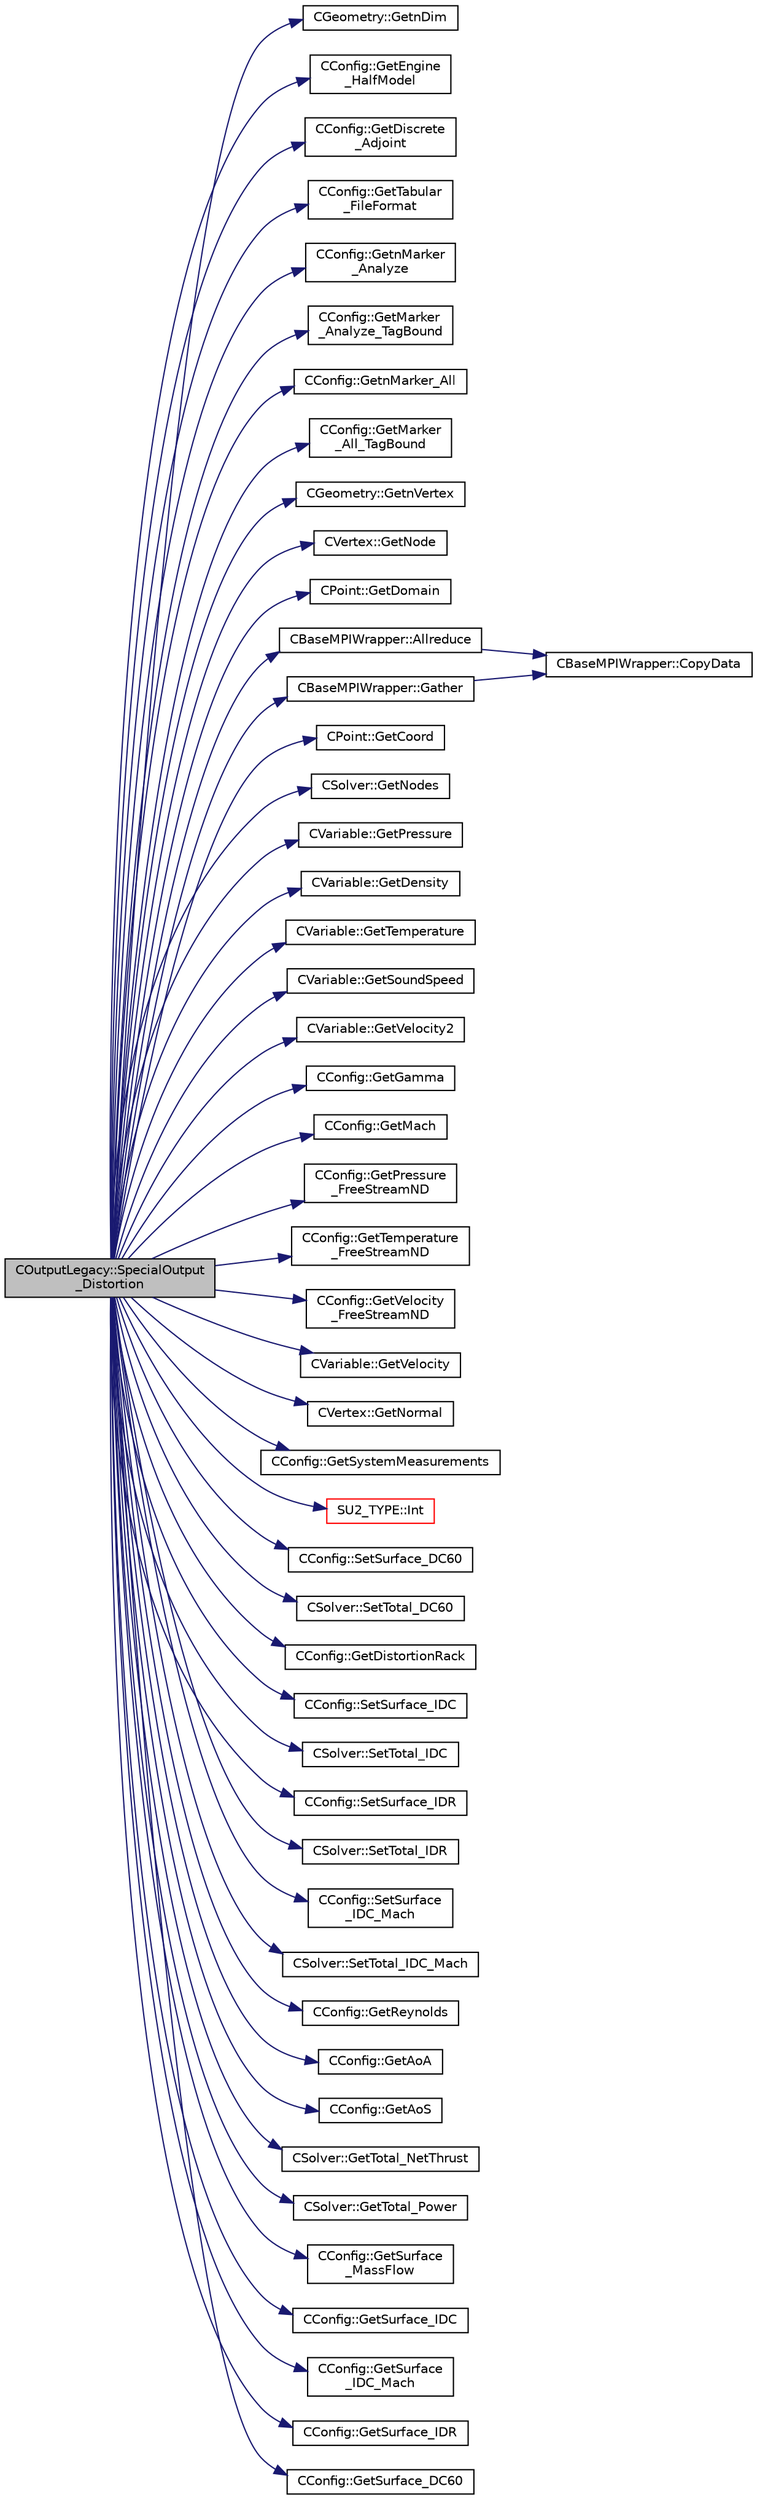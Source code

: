 digraph "COutputLegacy::SpecialOutput_Distortion"
{
  edge [fontname="Helvetica",fontsize="10",labelfontname="Helvetica",labelfontsize="10"];
  node [fontname="Helvetica",fontsize="10",shape=record];
  rankdir="LR";
  Node2155 [label="COutputLegacy::SpecialOutput\l_Distortion",height=0.2,width=0.4,color="black", fillcolor="grey75", style="filled", fontcolor="black"];
  Node2155 -> Node2156 [color="midnightblue",fontsize="10",style="solid",fontname="Helvetica"];
  Node2156 [label="CGeometry::GetnDim",height=0.2,width=0.4,color="black", fillcolor="white", style="filled",URL="$class_c_geometry.html#a2af01006c0c4f74ba089582f1a3587fe",tooltip="Get number of coordinates. "];
  Node2155 -> Node2157 [color="midnightblue",fontsize="10",style="solid",fontname="Helvetica"];
  Node2157 [label="CConfig::GetEngine\l_HalfModel",height=0.2,width=0.4,color="black", fillcolor="white", style="filled",URL="$class_c_config.html#a7901d8ceaae3ee30556988e6d435ca98",tooltip="Only halg of the engine is in the compputational grid. "];
  Node2155 -> Node2158 [color="midnightblue",fontsize="10",style="solid",fontname="Helvetica"];
  Node2158 [label="CConfig::GetDiscrete\l_Adjoint",height=0.2,width=0.4,color="black", fillcolor="white", style="filled",URL="$class_c_config.html#abe9f117dab934d76e518a9e8e40b142a",tooltip="Get the indicator whether we are solving an discrete adjoint problem. "];
  Node2155 -> Node2159 [color="midnightblue",fontsize="10",style="solid",fontname="Helvetica"];
  Node2159 [label="CConfig::GetTabular\l_FileFormat",height=0.2,width=0.4,color="black", fillcolor="white", style="filled",URL="$class_c_config.html#ada7c747b29da89590dfbcc33e62e8f3e",tooltip="Get the format of the output solution. "];
  Node2155 -> Node2160 [color="midnightblue",fontsize="10",style="solid",fontname="Helvetica"];
  Node2160 [label="CConfig::GetnMarker\l_Analyze",height=0.2,width=0.4,color="black", fillcolor="white", style="filled",URL="$class_c_config.html#a1700278aa339f15f919f7a6866f2f399",tooltip="Get the total number of moving markers. "];
  Node2155 -> Node2161 [color="midnightblue",fontsize="10",style="solid",fontname="Helvetica"];
  Node2161 [label="CConfig::GetMarker\l_Analyze_TagBound",height=0.2,width=0.4,color="black", fillcolor="white", style="filled",URL="$class_c_config.html#a9881a8acb50cc3bb370e02606eb292b9",tooltip="Get the name of the surface defined in the geometry file. "];
  Node2155 -> Node2162 [color="midnightblue",fontsize="10",style="solid",fontname="Helvetica"];
  Node2162 [label="CConfig::GetnMarker_All",height=0.2,width=0.4,color="black", fillcolor="white", style="filled",URL="$class_c_config.html#a300c4884edfc0c2acf395036439004f4",tooltip="Get the total number of boundary markers including send/receive domains. "];
  Node2155 -> Node2163 [color="midnightblue",fontsize="10",style="solid",fontname="Helvetica"];
  Node2163 [label="CConfig::GetMarker\l_All_TagBound",height=0.2,width=0.4,color="black", fillcolor="white", style="filled",URL="$class_c_config.html#a967e969a3beb24bb6e57d7036af003be",tooltip="Get the index of the surface defined in the geometry file. "];
  Node2155 -> Node2164 [color="midnightblue",fontsize="10",style="solid",fontname="Helvetica"];
  Node2164 [label="CGeometry::GetnVertex",height=0.2,width=0.4,color="black", fillcolor="white", style="filled",URL="$class_c_geometry.html#a55427e474834af1941e13750b17975be",tooltip="Get number of vertices. "];
  Node2155 -> Node2165 [color="midnightblue",fontsize="10",style="solid",fontname="Helvetica"];
  Node2165 [label="CVertex::GetNode",height=0.2,width=0.4,color="black", fillcolor="white", style="filled",URL="$class_c_vertex.html#a95c513bf927464157ed96b6c79779a1f",tooltip="Get the node of the vertex. "];
  Node2155 -> Node2166 [color="midnightblue",fontsize="10",style="solid",fontname="Helvetica"];
  Node2166 [label="CPoint::GetDomain",height=0.2,width=0.4,color="black", fillcolor="white", style="filled",URL="$class_c_point.html#a1d7e22a60d4cfef356af1cba2bab3e55",tooltip="For parallel computation, its indicates if a point must be computed or not. "];
  Node2155 -> Node2167 [color="midnightblue",fontsize="10",style="solid",fontname="Helvetica"];
  Node2167 [label="CBaseMPIWrapper::Allreduce",height=0.2,width=0.4,color="black", fillcolor="white", style="filled",URL="$class_c_base_m_p_i_wrapper.html#a637b6fd917a8ca91ce748ba88e0d66b6"];
  Node2167 -> Node2168 [color="midnightblue",fontsize="10",style="solid",fontname="Helvetica"];
  Node2168 [label="CBaseMPIWrapper::CopyData",height=0.2,width=0.4,color="black", fillcolor="white", style="filled",URL="$class_c_base_m_p_i_wrapper.html#a4725cc1dd65b161b483e812a538a5e36"];
  Node2155 -> Node2169 [color="midnightblue",fontsize="10",style="solid",fontname="Helvetica"];
  Node2169 [label="CBaseMPIWrapper::Gather",height=0.2,width=0.4,color="black", fillcolor="white", style="filled",URL="$class_c_base_m_p_i_wrapper.html#a39e59958c13f7fefc74062ba2ff149f1"];
  Node2169 -> Node2168 [color="midnightblue",fontsize="10",style="solid",fontname="Helvetica"];
  Node2155 -> Node2170 [color="midnightblue",fontsize="10",style="solid",fontname="Helvetica"];
  Node2170 [label="CPoint::GetCoord",height=0.2,width=0.4,color="black", fillcolor="white", style="filled",URL="$class_c_point.html#a95fe081d22e96e190cb3edcbf0d6525f",tooltip="Get the coordinates dor the control volume. "];
  Node2155 -> Node2171 [color="midnightblue",fontsize="10",style="solid",fontname="Helvetica"];
  Node2171 [label="CSolver::GetNodes",height=0.2,width=0.4,color="black", fillcolor="white", style="filled",URL="$class_c_solver.html#af3198e52a2ea377bb765647b5e697197",tooltip="Allow outside access to the nodes of the solver, containing conservatives, primitives, etc. "];
  Node2155 -> Node2172 [color="midnightblue",fontsize="10",style="solid",fontname="Helvetica"];
  Node2172 [label="CVariable::GetPressure",height=0.2,width=0.4,color="black", fillcolor="white", style="filled",URL="$class_c_variable.html#ad08820234eeedeb13105e603af2c67ad",tooltip="A virtual member. "];
  Node2155 -> Node2173 [color="midnightblue",fontsize="10",style="solid",fontname="Helvetica"];
  Node2173 [label="CVariable::GetDensity",height=0.2,width=0.4,color="black", fillcolor="white", style="filled",URL="$class_c_variable.html#a4892ca545884011b7903a8e35c43b43f",tooltip="A virtual member. "];
  Node2155 -> Node2174 [color="midnightblue",fontsize="10",style="solid",fontname="Helvetica"];
  Node2174 [label="CVariable::GetTemperature",height=0.2,width=0.4,color="black", fillcolor="white", style="filled",URL="$class_c_variable.html#a21a72a13ee2eb461b8c439c8eb4fce19",tooltip="A virtual member. "];
  Node2155 -> Node2175 [color="midnightblue",fontsize="10",style="solid",fontname="Helvetica"];
  Node2175 [label="CVariable::GetSoundSpeed",height=0.2,width=0.4,color="black", fillcolor="white", style="filled",URL="$class_c_variable.html#accd7f99df9e45684edbc57057fbb0270",tooltip="A virtual member. "];
  Node2155 -> Node2176 [color="midnightblue",fontsize="10",style="solid",fontname="Helvetica"];
  Node2176 [label="CVariable::GetVelocity2",height=0.2,width=0.4,color="black", fillcolor="white", style="filled",URL="$class_c_variable.html#adb479547c54adc328bd5a058b0513b6e",tooltip="A virtual member. "];
  Node2155 -> Node2177 [color="midnightblue",fontsize="10",style="solid",fontname="Helvetica"];
  Node2177 [label="CConfig::GetGamma",height=0.2,width=0.4,color="black", fillcolor="white", style="filled",URL="$class_c_config.html#a5f01bbbd9c331ecea38eebbe9cc9cd4e",tooltip="Get the value of the Gamma of fluid (ratio of specific heats). "];
  Node2155 -> Node2178 [color="midnightblue",fontsize="10",style="solid",fontname="Helvetica"];
  Node2178 [label="CConfig::GetMach",height=0.2,width=0.4,color="black", fillcolor="white", style="filled",URL="$class_c_config.html#a624138f0bb5ee7494459b8e25c5d6287",tooltip="Get the value of the Mach number (velocity divided by speed of sound). "];
  Node2155 -> Node2179 [color="midnightblue",fontsize="10",style="solid",fontname="Helvetica"];
  Node2179 [label="CConfig::GetPressure\l_FreeStreamND",height=0.2,width=0.4,color="black", fillcolor="white", style="filled",URL="$class_c_config.html#a59c43ad0ef9a59bc51c2a7e399fea004",tooltip="Get the value of the non-dimensionalized freestream pressure. "];
  Node2155 -> Node2180 [color="midnightblue",fontsize="10",style="solid",fontname="Helvetica"];
  Node2180 [label="CConfig::GetTemperature\l_FreeStreamND",height=0.2,width=0.4,color="black", fillcolor="white", style="filled",URL="$class_c_config.html#a00454cff9575acd21239959b4030b192",tooltip="Get the value of the non-dimensionalized freestream temperature. "];
  Node2155 -> Node2181 [color="midnightblue",fontsize="10",style="solid",fontname="Helvetica"];
  Node2181 [label="CConfig::GetVelocity\l_FreeStreamND",height=0.2,width=0.4,color="black", fillcolor="white", style="filled",URL="$class_c_config.html#a13840ca712bf87d32d18917d0c39cfae",tooltip="Get the vector of the non-dimensionalized freestream velocity. "];
  Node2155 -> Node2182 [color="midnightblue",fontsize="10",style="solid",fontname="Helvetica"];
  Node2182 [label="CVariable::GetVelocity",height=0.2,width=0.4,color="black", fillcolor="white", style="filled",URL="$class_c_variable.html#a1f5a6919aa7494cf7e752bb1f822a612",tooltip="A virtual member. "];
  Node2155 -> Node2183 [color="midnightblue",fontsize="10",style="solid",fontname="Helvetica"];
  Node2183 [label="CVertex::GetNormal",height=0.2,width=0.4,color="black", fillcolor="white", style="filled",URL="$class_c_vertex.html#a0d289163c6f3384822fcb9ae86fc1c39",tooltip="Copy the the normal vector of a face. "];
  Node2155 -> Node2184 [color="midnightblue",fontsize="10",style="solid",fontname="Helvetica"];
  Node2184 [label="CConfig::GetSystemMeasurements",height=0.2,width=0.4,color="black", fillcolor="white", style="filled",URL="$class_c_config.html#afbc5c2467fd51eafa6e05e5bda7d3d3e",tooltip="Governing equations of the flow (it can be different from the run time equation). ..."];
  Node2155 -> Node2185 [color="midnightblue",fontsize="10",style="solid",fontname="Helvetica"];
  Node2185 [label="SU2_TYPE::Int",height=0.2,width=0.4,color="red", fillcolor="white", style="filled",URL="$namespace_s_u2___t_y_p_e.html#a6b48817766d8a6486caa2807a52f6bae",tooltip="Casts the primitive value to int (uses GetValue, already implemented for each type). "];
  Node2155 -> Node2187 [color="midnightblue",fontsize="10",style="solid",fontname="Helvetica"];
  Node2187 [label="CConfig::SetSurface_DC60",height=0.2,width=0.4,color="black", fillcolor="white", style="filled",URL="$class_c_config.html#aa28705622f5975eb17bf944f1fba42f1",tooltip="Get the back pressure (static) at an outlet boundary. "];
  Node2155 -> Node2188 [color="midnightblue",fontsize="10",style="solid",fontname="Helvetica"];
  Node2188 [label="CSolver::SetTotal_DC60",height=0.2,width=0.4,color="black", fillcolor="white", style="filled",URL="$class_c_solver.html#a6e80989cb8a636ec65101aee5c640692",tooltip="A virtual member. "];
  Node2155 -> Node2189 [color="midnightblue",fontsize="10",style="solid",fontname="Helvetica"];
  Node2189 [label="CConfig::GetDistortionRack",height=0.2,width=0.4,color="black", fillcolor="white", style="filled",URL="$class_c_config.html#a0781242ec841f611a8884dc6602e68ce",tooltip="Get the distortion rack. "];
  Node2155 -> Node2190 [color="midnightblue",fontsize="10",style="solid",fontname="Helvetica"];
  Node2190 [label="CConfig::SetSurface_IDC",height=0.2,width=0.4,color="black", fillcolor="white", style="filled",URL="$class_c_config.html#ad7ef9bab335903c4609a233817fd424d",tooltip="Get the back pressure (static) at an outlet boundary. "];
  Node2155 -> Node2191 [color="midnightblue",fontsize="10",style="solid",fontname="Helvetica"];
  Node2191 [label="CSolver::SetTotal_IDC",height=0.2,width=0.4,color="black", fillcolor="white", style="filled",URL="$class_c_solver.html#aed0b6e7e465f7a70e64b0805e0ff84b9",tooltip="A virtual member. "];
  Node2155 -> Node2192 [color="midnightblue",fontsize="10",style="solid",fontname="Helvetica"];
  Node2192 [label="CConfig::SetSurface_IDR",height=0.2,width=0.4,color="black", fillcolor="white", style="filled",URL="$class_c_config.html#ad6561c294b31b0e1925c88f37ae9ac1a",tooltip="Get the back pressure (static) at an outlet boundary. "];
  Node2155 -> Node2193 [color="midnightblue",fontsize="10",style="solid",fontname="Helvetica"];
  Node2193 [label="CSolver::SetTotal_IDR",height=0.2,width=0.4,color="black", fillcolor="white", style="filled",URL="$class_c_solver.html#abf8898b80374b1047908537289208c97",tooltip="A virtual member. "];
  Node2155 -> Node2194 [color="midnightblue",fontsize="10",style="solid",fontname="Helvetica"];
  Node2194 [label="CConfig::SetSurface\l_IDC_Mach",height=0.2,width=0.4,color="black", fillcolor="white", style="filled",URL="$class_c_config.html#a16a0f33648108afc6a590fe4ba8aa241",tooltip="Get the back pressure (static) at an outlet boundary. "];
  Node2155 -> Node2195 [color="midnightblue",fontsize="10",style="solid",fontname="Helvetica"];
  Node2195 [label="CSolver::SetTotal_IDC_Mach",height=0.2,width=0.4,color="black", fillcolor="white", style="filled",URL="$class_c_solver.html#a09f6becb76b462c43865885e89f94cdd",tooltip="A virtual member. "];
  Node2155 -> Node2196 [color="midnightblue",fontsize="10",style="solid",fontname="Helvetica"];
  Node2196 [label="CConfig::GetReynolds",height=0.2,width=0.4,color="black", fillcolor="white", style="filled",URL="$class_c_config.html#a43d642b59f0e1dae7abd613f337f5cf4",tooltip="Get the Reynolds number. Dimensionless number that gives a measure of the ratio of inertial forces to..."];
  Node2155 -> Node2197 [color="midnightblue",fontsize="10",style="solid",fontname="Helvetica"];
  Node2197 [label="CConfig::GetAoA",height=0.2,width=0.4,color="black", fillcolor="white", style="filled",URL="$class_c_config.html#a6020a5df7025ffb286f9b9f55f3f2773",tooltip="Get the angle of attack of the body. This is the angle between a reference line on a lifting body (of..."];
  Node2155 -> Node2198 [color="midnightblue",fontsize="10",style="solid",fontname="Helvetica"];
  Node2198 [label="CConfig::GetAoS",height=0.2,width=0.4,color="black", fillcolor="white", style="filled",URL="$class_c_config.html#a4305a79a4c74f13160c0dd8daae181ef",tooltip="Get the angle of sideslip of the body. It relates to the rotation of the aircraft centerline from the..."];
  Node2155 -> Node2199 [color="midnightblue",fontsize="10",style="solid",fontname="Helvetica"];
  Node2199 [label="CSolver::GetTotal_NetThrust",height=0.2,width=0.4,color="black", fillcolor="white", style="filled",URL="$class_c_solver.html#a61976c31edeca3fc7c2c9d280facdbe2",tooltip="A virtual member. "];
  Node2155 -> Node2200 [color="midnightblue",fontsize="10",style="solid",fontname="Helvetica"];
  Node2200 [label="CSolver::GetTotal_Power",height=0.2,width=0.4,color="black", fillcolor="white", style="filled",URL="$class_c_solver.html#aad65d60e046c745bb67afe5d59a3df03",tooltip="A virtual member. "];
  Node2155 -> Node2201 [color="midnightblue",fontsize="10",style="solid",fontname="Helvetica"];
  Node2201 [label="CConfig::GetSurface\l_MassFlow",height=0.2,width=0.4,color="black", fillcolor="white", style="filled",URL="$class_c_config.html#a1647ca5ad6988cdcdefda6c045f6e794",tooltip="Get the massflow at an outlet boundary. "];
  Node2155 -> Node2202 [color="midnightblue",fontsize="10",style="solid",fontname="Helvetica"];
  Node2202 [label="CConfig::GetSurface_IDC",height=0.2,width=0.4,color="black", fillcolor="white", style="filled",URL="$class_c_config.html#a77fcb81efee87376561340a12d24dbce",tooltip="Get the back pressure (static) at an outlet boundary. "];
  Node2155 -> Node2203 [color="midnightblue",fontsize="10",style="solid",fontname="Helvetica"];
  Node2203 [label="CConfig::GetSurface\l_IDC_Mach",height=0.2,width=0.4,color="black", fillcolor="white", style="filled",URL="$class_c_config.html#a4bdc4bf3e843fd2b252064cebe5a2720",tooltip="Get the back pressure (static) at an outlet boundary. "];
  Node2155 -> Node2204 [color="midnightblue",fontsize="10",style="solid",fontname="Helvetica"];
  Node2204 [label="CConfig::GetSurface_IDR",height=0.2,width=0.4,color="black", fillcolor="white", style="filled",URL="$class_c_config.html#a35dedec2b67519344ee9be20cc8a5647",tooltip="Get the back pressure (static) at an outlet boundary. "];
  Node2155 -> Node2205 [color="midnightblue",fontsize="10",style="solid",fontname="Helvetica"];
  Node2205 [label="CConfig::GetSurface_DC60",height=0.2,width=0.4,color="black", fillcolor="white", style="filled",URL="$class_c_config.html#a25cedbbf987d072de69eba0d0c4de873",tooltip="Get the back pressure (static) at an outlet boundary. "];
}
